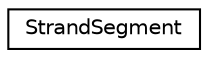 digraph G
{
  edge [fontname="Helvetica",fontsize="10",labelfontname="Helvetica",labelfontsize="10"];
  node [fontname="Helvetica",fontsize="10",shape=record];
  rankdir=LR;
  Node1 [label="StrandSegment",height=0.2,width=0.4,color="black", fillcolor="white", style="filled",URL="$dc/d5a/structStrandSegment.html"];
}
